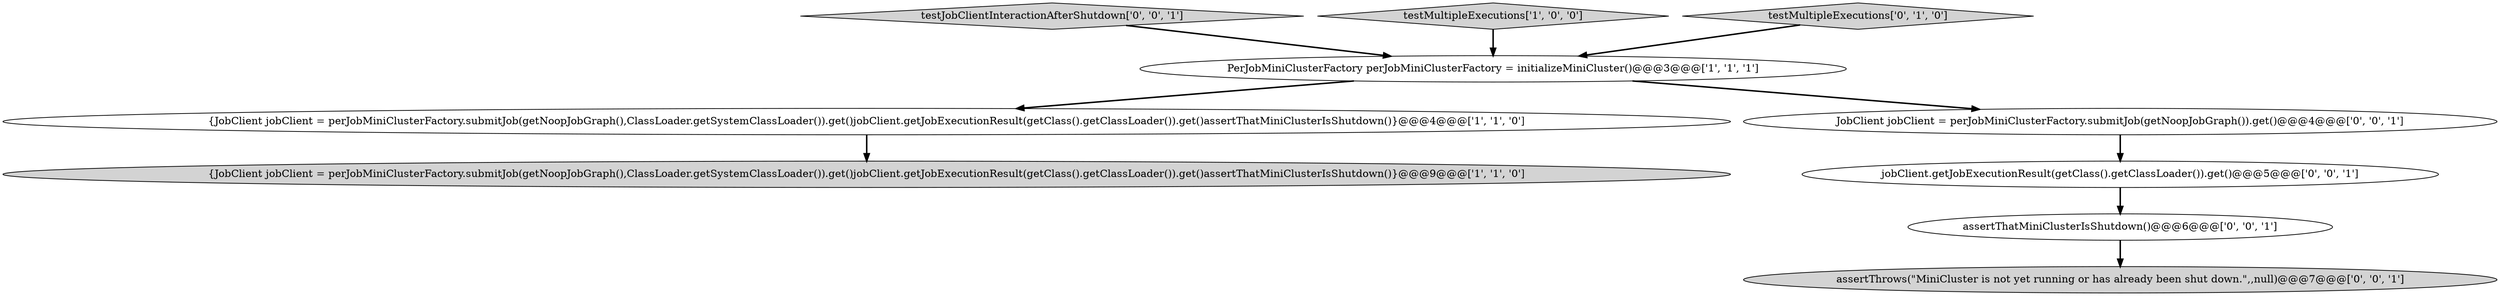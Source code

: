 digraph {
9 [style = filled, label = "jobClient.getJobExecutionResult(getClass().getClassLoader()).get()@@@5@@@['0', '0', '1']", fillcolor = white, shape = ellipse image = "AAA0AAABBB3BBB"];
2 [style = filled, label = "{JobClient jobClient = perJobMiniClusterFactory.submitJob(getNoopJobGraph(),ClassLoader.getSystemClassLoader()).get()jobClient.getJobExecutionResult(getClass().getClassLoader()).get()assertThatMiniClusterIsShutdown()}@@@4@@@['1', '1', '0']", fillcolor = white, shape = ellipse image = "AAA0AAABBB1BBB"];
6 [style = filled, label = "testJobClientInteractionAfterShutdown['0', '0', '1']", fillcolor = lightgray, shape = diamond image = "AAA0AAABBB3BBB"];
3 [style = filled, label = "testMultipleExecutions['1', '0', '0']", fillcolor = lightgray, shape = diamond image = "AAA0AAABBB1BBB"];
8 [style = filled, label = "assertThrows(\"MiniCluster is not yet running or has already been shut down.\",,null)@@@7@@@['0', '0', '1']", fillcolor = lightgray, shape = ellipse image = "AAA0AAABBB3BBB"];
7 [style = filled, label = "JobClient jobClient = perJobMiniClusterFactory.submitJob(getNoopJobGraph()).get()@@@4@@@['0', '0', '1']", fillcolor = white, shape = ellipse image = "AAA0AAABBB3BBB"];
0 [style = filled, label = "PerJobMiniClusterFactory perJobMiniClusterFactory = initializeMiniCluster()@@@3@@@['1', '1', '1']", fillcolor = white, shape = ellipse image = "AAA0AAABBB1BBB"];
4 [style = filled, label = "testMultipleExecutions['0', '1', '0']", fillcolor = lightgray, shape = diamond image = "AAA0AAABBB2BBB"];
1 [style = filled, label = "{JobClient jobClient = perJobMiniClusterFactory.submitJob(getNoopJobGraph(),ClassLoader.getSystemClassLoader()).get()jobClient.getJobExecutionResult(getClass().getClassLoader()).get()assertThatMiniClusterIsShutdown()}@@@9@@@['1', '1', '0']", fillcolor = lightgray, shape = ellipse image = "AAA0AAABBB1BBB"];
5 [style = filled, label = "assertThatMiniClusterIsShutdown()@@@6@@@['0', '0', '1']", fillcolor = white, shape = ellipse image = "AAA0AAABBB3BBB"];
6->0 [style = bold, label=""];
0->2 [style = bold, label=""];
5->8 [style = bold, label=""];
3->0 [style = bold, label=""];
9->5 [style = bold, label=""];
2->1 [style = bold, label=""];
4->0 [style = bold, label=""];
0->7 [style = bold, label=""];
7->9 [style = bold, label=""];
}
